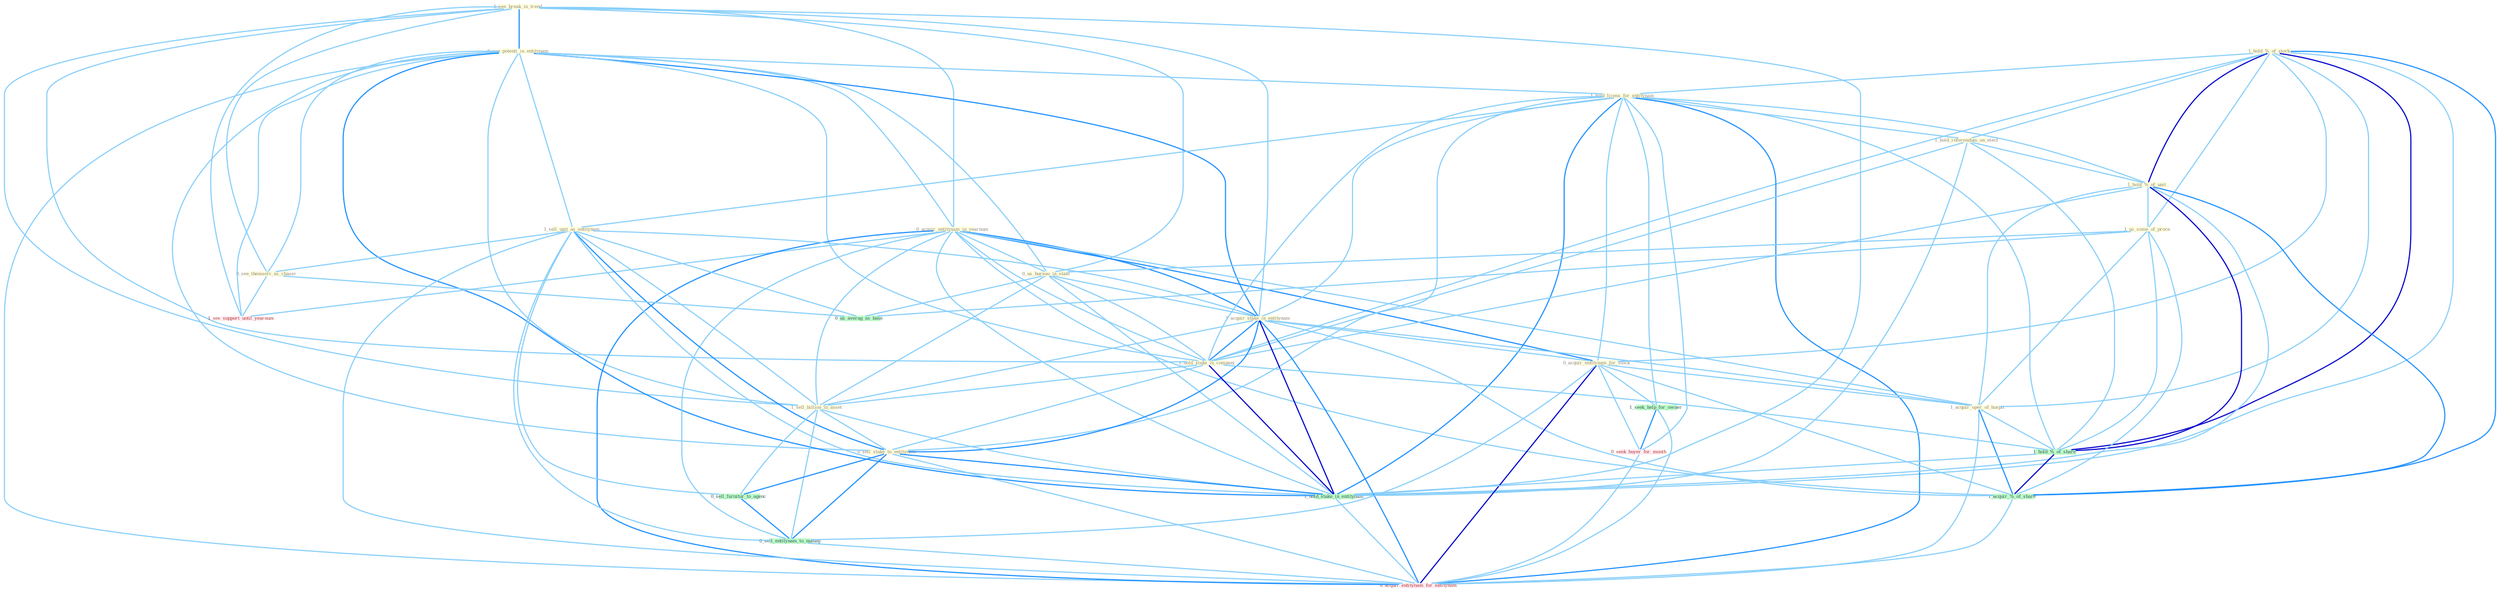 Graph G{ 
    node
    [shape=polygon,style=filled,width=.5,height=.06,color="#BDFCC9",fixedsize=true,fontsize=4,
    fontcolor="#2f4f4f"];
    {node
    [color="#ffffe0", fontcolor="#8b7d6b"] "1_see_break_in_trend " "0_see_potenti_in_entitynam " "1_hold_%_of_stock " "0_acquir_entitynam_in_yearnum " "1_hold_licens_for_entitynam " "1_sell_unit_as_entitynam " "1_hold_referendum_on_elect " "0_see_themselv_as_chaser " "1_hold_%_of_unit " "1_us_some_of_proce " "0_us_bureau_in_state " "1_acquir_stake_in_entitynam " "1_hold_stake_in_compani " "1_sell_billion_in_asset " "0_acquir_entitynam_for_stock " "1_acquir_oper_of_hospit " "0_sell_stake_to_entitynam "}
{node [color="#fff0f5", fontcolor="#b22222"] "0_seek_buyer_for_month " "1_see_support_until_yearnum " "0_acquir_entitynam_for_entitynam "}
edge [color="#B0E2FF"];

	"1_see_break_in_trend " -- "0_see_potenti_in_entitynam " [w="2", color="#1e90ff" , len=0.8];
	"1_see_break_in_trend " -- "0_acquir_entitynam_in_yearnum " [w="1", color="#87cefa" ];
	"1_see_break_in_trend " -- "0_see_themselv_as_chaser " [w="1", color="#87cefa" ];
	"1_see_break_in_trend " -- "0_us_bureau_in_state " [w="1", color="#87cefa" ];
	"1_see_break_in_trend " -- "1_acquir_stake_in_entitynam " [w="1", color="#87cefa" ];
	"1_see_break_in_trend " -- "1_hold_stake_in_compani " [w="1", color="#87cefa" ];
	"1_see_break_in_trend " -- "1_sell_billion_in_asset " [w="1", color="#87cefa" ];
	"1_see_break_in_trend " -- "1_hold_stake_in_entitynam " [w="1", color="#87cefa" ];
	"1_see_break_in_trend " -- "1_see_support_until_yearnum " [w="1", color="#87cefa" ];
	"0_see_potenti_in_entitynam " -- "0_acquir_entitynam_in_yearnum " [w="1", color="#87cefa" ];
	"0_see_potenti_in_entitynam " -- "1_hold_licens_for_entitynam " [w="1", color="#87cefa" ];
	"0_see_potenti_in_entitynam " -- "1_sell_unit_as_entitynam " [w="1", color="#87cefa" ];
	"0_see_potenti_in_entitynam " -- "0_see_themselv_as_chaser " [w="1", color="#87cefa" ];
	"0_see_potenti_in_entitynam " -- "0_us_bureau_in_state " [w="1", color="#87cefa" ];
	"0_see_potenti_in_entitynam " -- "1_acquir_stake_in_entitynam " [w="2", color="#1e90ff" , len=0.8];
	"0_see_potenti_in_entitynam " -- "1_hold_stake_in_compani " [w="1", color="#87cefa" ];
	"0_see_potenti_in_entitynam " -- "1_sell_billion_in_asset " [w="1", color="#87cefa" ];
	"0_see_potenti_in_entitynam " -- "0_sell_stake_to_entitynam " [w="1", color="#87cefa" ];
	"0_see_potenti_in_entitynam " -- "1_hold_stake_in_entitynam " [w="2", color="#1e90ff" , len=0.8];
	"0_see_potenti_in_entitynam " -- "1_see_support_until_yearnum " [w="1", color="#87cefa" ];
	"0_see_potenti_in_entitynam " -- "0_acquir_entitynam_for_entitynam " [w="1", color="#87cefa" ];
	"1_hold_%_of_stock " -- "1_hold_licens_for_entitynam " [w="1", color="#87cefa" ];
	"1_hold_%_of_stock " -- "1_hold_referendum_on_elect " [w="1", color="#87cefa" ];
	"1_hold_%_of_stock " -- "1_hold_%_of_unit " [w="3", color="#0000cd" , len=0.6];
	"1_hold_%_of_stock " -- "1_us_some_of_proce " [w="1", color="#87cefa" ];
	"1_hold_%_of_stock " -- "1_hold_stake_in_compani " [w="1", color="#87cefa" ];
	"1_hold_%_of_stock " -- "0_acquir_entitynam_for_stock " [w="1", color="#87cefa" ];
	"1_hold_%_of_stock " -- "1_acquir_oper_of_hospit " [w="1", color="#87cefa" ];
	"1_hold_%_of_stock " -- "1_hold_%_of_share " [w="3", color="#0000cd" , len=0.6];
	"1_hold_%_of_stock " -- "1_hold_stake_in_entitynam " [w="1", color="#87cefa" ];
	"1_hold_%_of_stock " -- "1_acquir_%_of_share " [w="2", color="#1e90ff" , len=0.8];
	"0_acquir_entitynam_in_yearnum " -- "0_us_bureau_in_state " [w="1", color="#87cefa" ];
	"0_acquir_entitynam_in_yearnum " -- "1_acquir_stake_in_entitynam " [w="2", color="#1e90ff" , len=0.8];
	"0_acquir_entitynam_in_yearnum " -- "1_hold_stake_in_compani " [w="1", color="#87cefa" ];
	"0_acquir_entitynam_in_yearnum " -- "1_sell_billion_in_asset " [w="1", color="#87cefa" ];
	"0_acquir_entitynam_in_yearnum " -- "0_acquir_entitynam_for_stock " [w="2", color="#1e90ff" , len=0.8];
	"0_acquir_entitynam_in_yearnum " -- "1_acquir_oper_of_hospit " [w="1", color="#87cefa" ];
	"0_acquir_entitynam_in_yearnum " -- "1_hold_stake_in_entitynam " [w="1", color="#87cefa" ];
	"0_acquir_entitynam_in_yearnum " -- "1_acquir_%_of_share " [w="1", color="#87cefa" ];
	"0_acquir_entitynam_in_yearnum " -- "1_see_support_until_yearnum " [w="1", color="#87cefa" ];
	"0_acquir_entitynam_in_yearnum " -- "0_sell_entitynam_to_manag " [w="1", color="#87cefa" ];
	"0_acquir_entitynam_in_yearnum " -- "0_acquir_entitynam_for_entitynam " [w="2", color="#1e90ff" , len=0.8];
	"1_hold_licens_for_entitynam " -- "1_sell_unit_as_entitynam " [w="1", color="#87cefa" ];
	"1_hold_licens_for_entitynam " -- "1_hold_referendum_on_elect " [w="1", color="#87cefa" ];
	"1_hold_licens_for_entitynam " -- "1_hold_%_of_unit " [w="1", color="#87cefa" ];
	"1_hold_licens_for_entitynam " -- "1_acquir_stake_in_entitynam " [w="1", color="#87cefa" ];
	"1_hold_licens_for_entitynam " -- "1_hold_stake_in_compani " [w="1", color="#87cefa" ];
	"1_hold_licens_for_entitynam " -- "0_acquir_entitynam_for_stock " [w="1", color="#87cefa" ];
	"1_hold_licens_for_entitynam " -- "0_sell_stake_to_entitynam " [w="1", color="#87cefa" ];
	"1_hold_licens_for_entitynam " -- "1_hold_%_of_share " [w="1", color="#87cefa" ];
	"1_hold_licens_for_entitynam " -- "1_hold_stake_in_entitynam " [w="2", color="#1e90ff" , len=0.8];
	"1_hold_licens_for_entitynam " -- "1_seek_help_for_owner " [w="1", color="#87cefa" ];
	"1_hold_licens_for_entitynam " -- "0_seek_buyer_for_month " [w="1", color="#87cefa" ];
	"1_hold_licens_for_entitynam " -- "0_acquir_entitynam_for_entitynam " [w="2", color="#1e90ff" , len=0.8];
	"1_sell_unit_as_entitynam " -- "0_see_themselv_as_chaser " [w="1", color="#87cefa" ];
	"1_sell_unit_as_entitynam " -- "1_acquir_stake_in_entitynam " [w="1", color="#87cefa" ];
	"1_sell_unit_as_entitynam " -- "1_sell_billion_in_asset " [w="1", color="#87cefa" ];
	"1_sell_unit_as_entitynam " -- "0_sell_stake_to_entitynam " [w="2", color="#1e90ff" , len=0.8];
	"1_sell_unit_as_entitynam " -- "1_hold_stake_in_entitynam " [w="1", color="#87cefa" ];
	"1_sell_unit_as_entitynam " -- "0_sell_furnitur_to_agenc " [w="1", color="#87cefa" ];
	"1_sell_unit_as_entitynam " -- "0_us_averag_as_base " [w="1", color="#87cefa" ];
	"1_sell_unit_as_entitynam " -- "0_sell_entitynam_to_manag " [w="1", color="#87cefa" ];
	"1_sell_unit_as_entitynam " -- "0_acquir_entitynam_for_entitynam " [w="1", color="#87cefa" ];
	"1_hold_referendum_on_elect " -- "1_hold_%_of_unit " [w="1", color="#87cefa" ];
	"1_hold_referendum_on_elect " -- "1_hold_stake_in_compani " [w="1", color="#87cefa" ];
	"1_hold_referendum_on_elect " -- "1_hold_%_of_share " [w="1", color="#87cefa" ];
	"1_hold_referendum_on_elect " -- "1_hold_stake_in_entitynam " [w="1", color="#87cefa" ];
	"0_see_themselv_as_chaser " -- "1_see_support_until_yearnum " [w="1", color="#87cefa" ];
	"0_see_themselv_as_chaser " -- "0_us_averag_as_base " [w="1", color="#87cefa" ];
	"1_hold_%_of_unit " -- "1_us_some_of_proce " [w="1", color="#87cefa" ];
	"1_hold_%_of_unit " -- "1_hold_stake_in_compani " [w="1", color="#87cefa" ];
	"1_hold_%_of_unit " -- "1_acquir_oper_of_hospit " [w="1", color="#87cefa" ];
	"1_hold_%_of_unit " -- "1_hold_%_of_share " [w="3", color="#0000cd" , len=0.6];
	"1_hold_%_of_unit " -- "1_hold_stake_in_entitynam " [w="1", color="#87cefa" ];
	"1_hold_%_of_unit " -- "1_acquir_%_of_share " [w="2", color="#1e90ff" , len=0.8];
	"1_us_some_of_proce " -- "0_us_bureau_in_state " [w="1", color="#87cefa" ];
	"1_us_some_of_proce " -- "1_acquir_oper_of_hospit " [w="1", color="#87cefa" ];
	"1_us_some_of_proce " -- "1_hold_%_of_share " [w="1", color="#87cefa" ];
	"1_us_some_of_proce " -- "1_acquir_%_of_share " [w="1", color="#87cefa" ];
	"1_us_some_of_proce " -- "0_us_averag_as_base " [w="1", color="#87cefa" ];
	"0_us_bureau_in_state " -- "1_acquir_stake_in_entitynam " [w="1", color="#87cefa" ];
	"0_us_bureau_in_state " -- "1_hold_stake_in_compani " [w="1", color="#87cefa" ];
	"0_us_bureau_in_state " -- "1_sell_billion_in_asset " [w="1", color="#87cefa" ];
	"0_us_bureau_in_state " -- "1_hold_stake_in_entitynam " [w="1", color="#87cefa" ];
	"0_us_bureau_in_state " -- "0_us_averag_as_base " [w="1", color="#87cefa" ];
	"1_acquir_stake_in_entitynam " -- "1_hold_stake_in_compani " [w="2", color="#1e90ff" , len=0.8];
	"1_acquir_stake_in_entitynam " -- "1_sell_billion_in_asset " [w="1", color="#87cefa" ];
	"1_acquir_stake_in_entitynam " -- "0_acquir_entitynam_for_stock " [w="1", color="#87cefa" ];
	"1_acquir_stake_in_entitynam " -- "1_acquir_oper_of_hospit " [w="1", color="#87cefa" ];
	"1_acquir_stake_in_entitynam " -- "0_sell_stake_to_entitynam " [w="2", color="#1e90ff" , len=0.8];
	"1_acquir_stake_in_entitynam " -- "1_hold_stake_in_entitynam " [w="3", color="#0000cd" , len=0.6];
	"1_acquir_stake_in_entitynam " -- "1_acquir_%_of_share " [w="1", color="#87cefa" ];
	"1_acquir_stake_in_entitynam " -- "0_acquir_entitynam_for_entitynam " [w="2", color="#1e90ff" , len=0.8];
	"1_hold_stake_in_compani " -- "1_sell_billion_in_asset " [w="1", color="#87cefa" ];
	"1_hold_stake_in_compani " -- "0_sell_stake_to_entitynam " [w="1", color="#87cefa" ];
	"1_hold_stake_in_compani " -- "1_hold_%_of_share " [w="1", color="#87cefa" ];
	"1_hold_stake_in_compani " -- "1_hold_stake_in_entitynam " [w="3", color="#0000cd" , len=0.6];
	"1_sell_billion_in_asset " -- "0_sell_stake_to_entitynam " [w="1", color="#87cefa" ];
	"1_sell_billion_in_asset " -- "1_hold_stake_in_entitynam " [w="1", color="#87cefa" ];
	"1_sell_billion_in_asset " -- "0_sell_furnitur_to_agenc " [w="1", color="#87cefa" ];
	"1_sell_billion_in_asset " -- "0_sell_entitynam_to_manag " [w="1", color="#87cefa" ];
	"0_acquir_entitynam_for_stock " -- "1_acquir_oper_of_hospit " [w="1", color="#87cefa" ];
	"0_acquir_entitynam_for_stock " -- "1_seek_help_for_owner " [w="1", color="#87cefa" ];
	"0_acquir_entitynam_for_stock " -- "0_seek_buyer_for_month " [w="1", color="#87cefa" ];
	"0_acquir_entitynam_for_stock " -- "1_acquir_%_of_share " [w="1", color="#87cefa" ];
	"0_acquir_entitynam_for_stock " -- "0_sell_entitynam_to_manag " [w="1", color="#87cefa" ];
	"0_acquir_entitynam_for_stock " -- "0_acquir_entitynam_for_entitynam " [w="3", color="#0000cd" , len=0.6];
	"1_acquir_oper_of_hospit " -- "1_hold_%_of_share " [w="1", color="#87cefa" ];
	"1_acquir_oper_of_hospit " -- "1_acquir_%_of_share " [w="2", color="#1e90ff" , len=0.8];
	"1_acquir_oper_of_hospit " -- "0_acquir_entitynam_for_entitynam " [w="1", color="#87cefa" ];
	"0_sell_stake_to_entitynam " -- "1_hold_stake_in_entitynam " [w="2", color="#1e90ff" , len=0.8];
	"0_sell_stake_to_entitynam " -- "0_sell_furnitur_to_agenc " [w="2", color="#1e90ff" , len=0.8];
	"0_sell_stake_to_entitynam " -- "0_sell_entitynam_to_manag " [w="2", color="#1e90ff" , len=0.8];
	"0_sell_stake_to_entitynam " -- "0_acquir_entitynam_for_entitynam " [w="1", color="#87cefa" ];
	"1_hold_%_of_share " -- "1_hold_stake_in_entitynam " [w="1", color="#87cefa" ];
	"1_hold_%_of_share " -- "1_acquir_%_of_share " [w="3", color="#0000cd" , len=0.6];
	"1_hold_stake_in_entitynam " -- "0_acquir_entitynam_for_entitynam " [w="1", color="#87cefa" ];
	"1_seek_help_for_owner " -- "0_seek_buyer_for_month " [w="2", color="#1e90ff" , len=0.8];
	"1_seek_help_for_owner " -- "0_acquir_entitynam_for_entitynam " [w="1", color="#87cefa" ];
	"0_seek_buyer_for_month " -- "0_acquir_entitynam_for_entitynam " [w="1", color="#87cefa" ];
	"1_acquir_%_of_share " -- "0_acquir_entitynam_for_entitynam " [w="1", color="#87cefa" ];
	"0_sell_furnitur_to_agenc " -- "0_sell_entitynam_to_manag " [w="2", color="#1e90ff" , len=0.8];
	"0_sell_entitynam_to_manag " -- "0_acquir_entitynam_for_entitynam " [w="1", color="#87cefa" ];
}